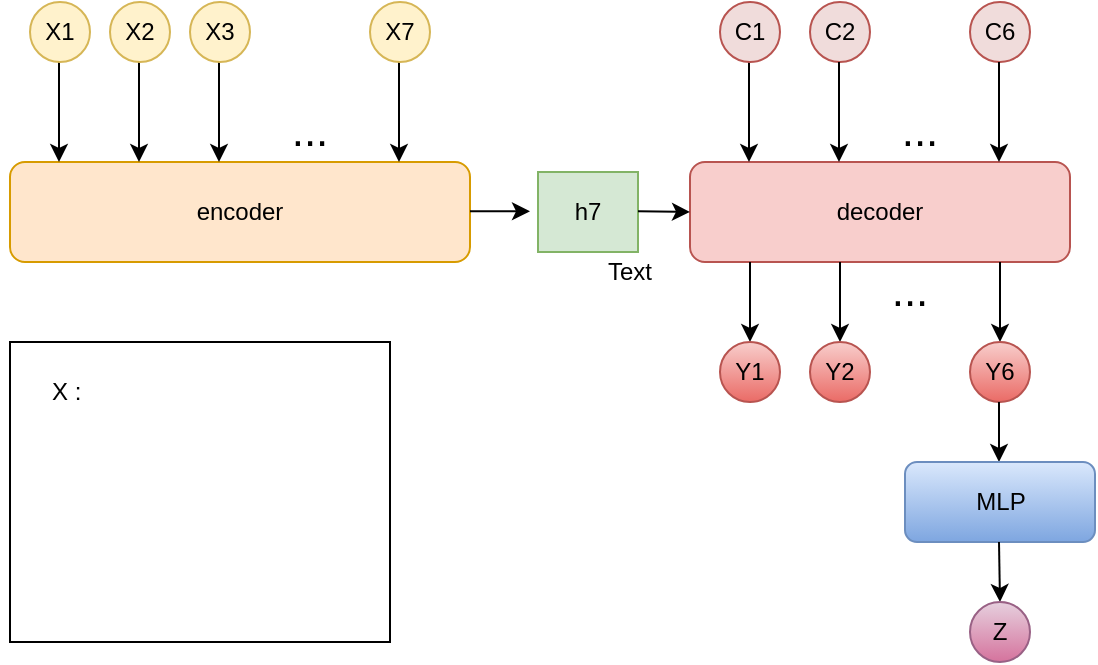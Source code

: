 <mxfile version="24.4.14" type="github">
  <diagram name="第 1 页" id="wAjerhzlpSoEGilm8JdT">
    <mxGraphModel dx="1002" dy="577" grid="1" gridSize="10" guides="1" tooltips="1" connect="1" arrows="1" fold="1" page="1" pageScale="1" pageWidth="827" pageHeight="1169" math="0" shadow="0">
      <root>
        <mxCell id="0" />
        <mxCell id="1" parent="0" />
        <mxCell id="IabnMmZauZTs6oDPEaI3-27" value="" style="ellipse;whiteSpace=wrap;html=1;aspect=fixed;fillColor=#f0dcdb;strokeColor=#b85450;" vertex="1" parent="1">
          <mxGeometry x="580" y="270" width="30" height="30" as="geometry" />
        </mxCell>
        <mxCell id="IabnMmZauZTs6oDPEaI3-25" value="" style="ellipse;whiteSpace=wrap;html=1;aspect=fixed;fillColor=#f0dcdb;strokeColor=#b85450;" vertex="1" parent="1">
          <mxGeometry x="500" y="270" width="30" height="30" as="geometry" />
        </mxCell>
        <mxCell id="xnF-ETCWUwLV0g3rkTps-1" value="encoder" style="rounded=1;whiteSpace=wrap;html=1;fillColor=#ffe6cc;strokeColor=#d79b00;" parent="1" vertex="1">
          <mxGeometry x="100" y="350" width="230" height="50" as="geometry" />
        </mxCell>
        <mxCell id="xnF-ETCWUwLV0g3rkTps-2" value="decoder" style="rounded=1;whiteSpace=wrap;html=1;fillColor=#f8cecc;strokeColor=#b85450;" parent="1" vertex="1">
          <mxGeometry x="440" y="350" width="190" height="50" as="geometry" />
        </mxCell>
        <mxCell id="xnF-ETCWUwLV0g3rkTps-3" value="" style="endArrow=classic;html=1;rounded=0;" parent="1" edge="1">
          <mxGeometry width="50" height="50" relative="1" as="geometry">
            <mxPoint x="124.5" y="300" as="sourcePoint" />
            <mxPoint x="124.5" y="350" as="targetPoint" />
          </mxGeometry>
        </mxCell>
        <mxCell id="xnF-ETCWUwLV0g3rkTps-9" value="" style="ellipse;whiteSpace=wrap;html=1;aspect=fixed;fillColor=#fff2cc;strokeColor=#d6b656;" parent="1" vertex="1">
          <mxGeometry x="110" y="270" width="30" height="30" as="geometry" />
        </mxCell>
        <mxCell id="xnF-ETCWUwLV0g3rkTps-11" value="" style="endArrow=classic;html=1;rounded=0;" parent="1" edge="1">
          <mxGeometry width="50" height="50" relative="1" as="geometry">
            <mxPoint x="164.5" y="300" as="sourcePoint" />
            <mxPoint x="164.5" y="350" as="targetPoint" />
          </mxGeometry>
        </mxCell>
        <mxCell id="xnF-ETCWUwLV0g3rkTps-12" value="" style="ellipse;whiteSpace=wrap;html=1;aspect=fixed;fillColor=#fff2cc;strokeColor=#d6b656;" parent="1" vertex="1">
          <mxGeometry x="150" y="270" width="30" height="30" as="geometry" />
        </mxCell>
        <mxCell id="xnF-ETCWUwLV0g3rkTps-13" value="" style="endArrow=classic;html=1;rounded=0;" parent="1" edge="1">
          <mxGeometry width="50" height="50" relative="1" as="geometry">
            <mxPoint x="204.5" y="300" as="sourcePoint" />
            <mxPoint x="204.5" y="350" as="targetPoint" />
          </mxGeometry>
        </mxCell>
        <mxCell id="xnF-ETCWUwLV0g3rkTps-14" value="" style="ellipse;whiteSpace=wrap;html=1;aspect=fixed;fillColor=#fff2cc;strokeColor=#d6b656;" parent="1" vertex="1">
          <mxGeometry x="190" y="270" width="30" height="30" as="geometry" />
        </mxCell>
        <mxCell id="xnF-ETCWUwLV0g3rkTps-15" value="&lt;font style=&quot;font-size: 22px;&quot;&gt;...&lt;/font&gt;" style="text;html=1;align=center;verticalAlign=middle;whiteSpace=wrap;rounded=0;" parent="1" vertex="1">
          <mxGeometry x="220" y="320" width="60" height="30" as="geometry" />
        </mxCell>
        <mxCell id="xnF-ETCWUwLV0g3rkTps-16" value="" style="endArrow=classic;html=1;rounded=0;" parent="1" edge="1">
          <mxGeometry width="50" height="50" relative="1" as="geometry">
            <mxPoint x="294.5" y="300" as="sourcePoint" />
            <mxPoint x="294.5" y="350" as="targetPoint" />
          </mxGeometry>
        </mxCell>
        <mxCell id="xnF-ETCWUwLV0g3rkTps-17" value="" style="ellipse;whiteSpace=wrap;html=1;aspect=fixed;fillColor=#fff2cc;strokeColor=#d6b656;" parent="1" vertex="1">
          <mxGeometry x="280" y="270" width="30" height="30" as="geometry" />
        </mxCell>
        <mxCell id="xnF-ETCWUwLV0g3rkTps-18" value="" style="endArrow=classic;html=1;rounded=0;" parent="1" edge="1">
          <mxGeometry width="50" height="50" relative="1" as="geometry">
            <mxPoint x="330" y="374.66" as="sourcePoint" />
            <mxPoint x="360" y="374.66" as="targetPoint" />
          </mxGeometry>
        </mxCell>
        <mxCell id="xnF-ETCWUwLV0g3rkTps-19" value="" style="rounded=0;whiteSpace=wrap;html=1;fillColor=#d5e8d4;strokeColor=#82b366;" parent="1" vertex="1">
          <mxGeometry x="364" y="355" width="50" height="40" as="geometry" />
        </mxCell>
        <mxCell id="xnF-ETCWUwLV0g3rkTps-20" value="" style="endArrow=classic;html=1;rounded=0;" parent="1" edge="1">
          <mxGeometry width="50" height="50" relative="1" as="geometry">
            <mxPoint x="414" y="374.66" as="sourcePoint" />
            <mxPoint x="440" y="375" as="targetPoint" />
          </mxGeometry>
        </mxCell>
        <mxCell id="xnF-ETCWUwLV0g3rkTps-21" value="X1" style="text;html=1;align=center;verticalAlign=middle;whiteSpace=wrap;rounded=0;" parent="1" vertex="1">
          <mxGeometry x="95" y="270" width="60" height="30" as="geometry" />
        </mxCell>
        <mxCell id="xnF-ETCWUwLV0g3rkTps-22" value="X2" style="text;html=1;align=center;verticalAlign=middle;whiteSpace=wrap;rounded=0;" parent="1" vertex="1">
          <mxGeometry x="135" y="270" width="60" height="30" as="geometry" />
        </mxCell>
        <mxCell id="xnF-ETCWUwLV0g3rkTps-23" value="X3" style="text;html=1;align=center;verticalAlign=middle;whiteSpace=wrap;rounded=0;" parent="1" vertex="1">
          <mxGeometry x="175" y="270" width="60" height="30" as="geometry" />
        </mxCell>
        <mxCell id="xnF-ETCWUwLV0g3rkTps-24" value="X7" style="text;html=1;align=center;verticalAlign=middle;whiteSpace=wrap;rounded=0;" parent="1" vertex="1">
          <mxGeometry x="265" y="270" width="60" height="30" as="geometry" />
        </mxCell>
        <mxCell id="xnF-ETCWUwLV0g3rkTps-25" value="h7" style="text;html=1;align=center;verticalAlign=middle;whiteSpace=wrap;rounded=0;" parent="1" vertex="1">
          <mxGeometry x="359" y="360" width="60" height="30" as="geometry" />
        </mxCell>
        <mxCell id="xnF-ETCWUwLV0g3rkTps-26" value="" style="endArrow=classic;html=1;rounded=0;" parent="1" edge="1">
          <mxGeometry width="50" height="50" relative="1" as="geometry">
            <mxPoint x="470" y="400" as="sourcePoint" />
            <mxPoint x="470" y="440" as="targetPoint" />
          </mxGeometry>
        </mxCell>
        <mxCell id="xnF-ETCWUwLV0g3rkTps-27" value="" style="ellipse;whiteSpace=wrap;html=1;aspect=fixed;fillColor=#f8cecc;strokeColor=#b85450;gradientColor=#ea6b66;" parent="1" vertex="1">
          <mxGeometry x="455" y="440" width="30" height="30" as="geometry" />
        </mxCell>
        <mxCell id="xnF-ETCWUwLV0g3rkTps-28" value="Y1" style="text;html=1;align=center;verticalAlign=middle;whiteSpace=wrap;rounded=0;" parent="1" vertex="1">
          <mxGeometry x="440" y="440" width="60" height="30" as="geometry" />
        </mxCell>
        <mxCell id="xnF-ETCWUwLV0g3rkTps-31" value="" style="endArrow=classic;html=1;rounded=0;" parent="1" edge="1">
          <mxGeometry width="50" height="50" relative="1" as="geometry">
            <mxPoint x="515" y="400" as="sourcePoint" />
            <mxPoint x="515" y="440" as="targetPoint" />
          </mxGeometry>
        </mxCell>
        <mxCell id="xnF-ETCWUwLV0g3rkTps-32" value="" style="ellipse;whiteSpace=wrap;html=1;aspect=fixed;fillColor=#f8cecc;gradientColor=#ea6b66;strokeColor=#b85450;" parent="1" vertex="1">
          <mxGeometry x="500" y="440" width="30" height="30" as="geometry" />
        </mxCell>
        <mxCell id="xnF-ETCWUwLV0g3rkTps-33" value="" style="endArrow=classic;html=1;rounded=0;" parent="1" edge="1">
          <mxGeometry width="50" height="50" relative="1" as="geometry">
            <mxPoint x="595" y="400" as="sourcePoint" />
            <mxPoint x="595" y="440" as="targetPoint" />
          </mxGeometry>
        </mxCell>
        <mxCell id="xnF-ETCWUwLV0g3rkTps-34" value="" style="ellipse;whiteSpace=wrap;html=1;aspect=fixed;fillColor=#f8cecc;gradientColor=#ea6b66;strokeColor=#b85450;" parent="1" vertex="1">
          <mxGeometry x="580" y="440" width="30" height="30" as="geometry" />
        </mxCell>
        <mxCell id="xnF-ETCWUwLV0g3rkTps-35" value="&lt;font style=&quot;font-size: 22px;&quot;&gt;...&lt;/font&gt;" style="text;html=1;align=center;verticalAlign=middle;whiteSpace=wrap;rounded=0;" parent="1" vertex="1">
          <mxGeometry x="520" y="400" width="60" height="30" as="geometry" />
        </mxCell>
        <mxCell id="xnF-ETCWUwLV0g3rkTps-36" value="Y2" style="text;html=1;align=center;verticalAlign=middle;whiteSpace=wrap;rounded=0;" parent="1" vertex="1">
          <mxGeometry x="485" y="440" width="60" height="30" as="geometry" />
        </mxCell>
        <mxCell id="xnF-ETCWUwLV0g3rkTps-37" value="Y6" style="text;html=1;align=center;verticalAlign=middle;whiteSpace=wrap;rounded=0;" parent="1" vertex="1">
          <mxGeometry x="565" y="440" width="60" height="30" as="geometry" />
        </mxCell>
        <mxCell id="xnF-ETCWUwLV0g3rkTps-38" value="" style="endArrow=classic;html=1;rounded=0;" parent="1" edge="1">
          <mxGeometry width="50" height="50" relative="1" as="geometry">
            <mxPoint x="594.5" y="470" as="sourcePoint" />
            <mxPoint x="594.5" y="500" as="targetPoint" />
            <Array as="points">
              <mxPoint x="594.5" y="480" />
            </Array>
          </mxGeometry>
        </mxCell>
        <mxCell id="xnF-ETCWUwLV0g3rkTps-39" value="MLP" style="rounded=1;whiteSpace=wrap;html=1;fillColor=#dae8fc;gradientColor=#7ea6e0;strokeColor=#6c8ebf;" parent="1" vertex="1">
          <mxGeometry x="547.5" y="500" width="95" height="40" as="geometry" />
        </mxCell>
        <mxCell id="xnF-ETCWUwLV0g3rkTps-40" value="" style="endArrow=classic;html=1;rounded=0;" parent="1" edge="1">
          <mxGeometry width="50" height="50" relative="1" as="geometry">
            <mxPoint x="594.5" y="540" as="sourcePoint" />
            <mxPoint x="595" y="570" as="targetPoint" />
          </mxGeometry>
        </mxCell>
        <mxCell id="xnF-ETCWUwLV0g3rkTps-42" value="Z" style="ellipse;whiteSpace=wrap;html=1;aspect=fixed;fillColor=#e6d0de;gradientColor=#d5739d;strokeColor=#996185;" parent="1" vertex="1">
          <mxGeometry x="580" y="570" width="30" height="30" as="geometry" />
        </mxCell>
        <mxCell id="IabnMmZauZTs6oDPEaI3-13" value="" style="endArrow=classic;html=1;rounded=0;" edge="1" parent="1">
          <mxGeometry width="50" height="50" relative="1" as="geometry">
            <mxPoint x="469.5" y="300" as="sourcePoint" />
            <mxPoint x="469.5" y="350" as="targetPoint" />
          </mxGeometry>
        </mxCell>
        <mxCell id="IabnMmZauZTs6oDPEaI3-14" value="" style="ellipse;whiteSpace=wrap;html=1;aspect=fixed;fillColor=#f0dcdb;strokeColor=#b85450;" vertex="1" parent="1">
          <mxGeometry x="455" y="270" width="30" height="30" as="geometry" />
        </mxCell>
        <mxCell id="IabnMmZauZTs6oDPEaI3-17" value="&lt;font style=&quot;font-size: 22px;&quot;&gt;...&lt;/font&gt;" style="text;html=1;align=center;verticalAlign=middle;whiteSpace=wrap;rounded=0;" vertex="1" parent="1">
          <mxGeometry x="525" y="320" width="60" height="30" as="geometry" />
        </mxCell>
        <mxCell id="IabnMmZauZTs6oDPEaI3-21" value="C1" style="text;html=1;align=center;verticalAlign=middle;whiteSpace=wrap;rounded=0;" vertex="1" parent="1">
          <mxGeometry x="440" y="270" width="60" height="30" as="geometry" />
        </mxCell>
        <mxCell id="IabnMmZauZTs6oDPEaI3-22" value="C2" style="text;html=1;align=center;verticalAlign=middle;whiteSpace=wrap;rounded=0;" vertex="1" parent="1">
          <mxGeometry x="485" y="270" width="60" height="30" as="geometry" />
        </mxCell>
        <mxCell id="IabnMmZauZTs6oDPEaI3-23" value="C6" style="text;html=1;align=center;verticalAlign=middle;whiteSpace=wrap;rounded=0;" vertex="1" parent="1">
          <mxGeometry x="565" y="270" width="60" height="30" as="geometry" />
        </mxCell>
        <mxCell id="IabnMmZauZTs6oDPEaI3-24" value="" style="endArrow=classic;html=1;rounded=0;" edge="1" parent="1">
          <mxGeometry width="50" height="50" relative="1" as="geometry">
            <mxPoint x="514.5" y="300" as="sourcePoint" />
            <mxPoint x="514.5" y="350" as="targetPoint" />
          </mxGeometry>
        </mxCell>
        <mxCell id="IabnMmZauZTs6oDPEaI3-26" value="" style="endArrow=classic;html=1;rounded=0;" edge="1" parent="1">
          <mxGeometry width="50" height="50" relative="1" as="geometry">
            <mxPoint x="594.5" y="300" as="sourcePoint" />
            <mxPoint x="594.5" y="350" as="targetPoint" />
          </mxGeometry>
        </mxCell>
        <mxCell id="IabnMmZauZTs6oDPEaI3-28" value="" style="rounded=0;whiteSpace=wrap;html=1;" vertex="1" parent="1">
          <mxGeometry x="100" y="440" width="190" height="150" as="geometry" />
        </mxCell>
        <mxCell id="IabnMmZauZTs6oDPEaI3-30" value="Text" style="text;html=1;align=center;verticalAlign=middle;whiteSpace=wrap;rounded=0;" vertex="1" parent="1">
          <mxGeometry x="380" y="390" width="60" height="30" as="geometry" />
        </mxCell>
        <mxCell id="IabnMmZauZTs6oDPEaI3-31" value="X :&amp;nbsp;" style="text;html=1;align=center;verticalAlign=middle;whiteSpace=wrap;rounded=0;" vertex="1" parent="1">
          <mxGeometry x="100" y="450" width="60" height="30" as="geometry" />
        </mxCell>
      </root>
    </mxGraphModel>
  </diagram>
</mxfile>
